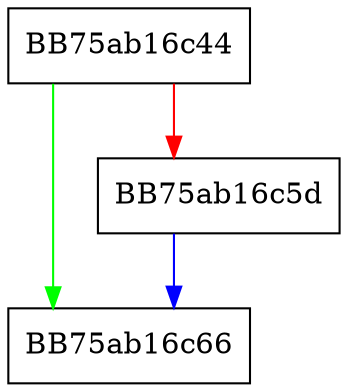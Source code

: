 digraph object {
  node [shape="box"];
  graph [splines=ortho];
  BB75ab16c44 -> BB75ab16c66 [color="green"];
  BB75ab16c44 -> BB75ab16c5d [color="red"];
  BB75ab16c5d -> BB75ab16c66 [color="blue"];
}